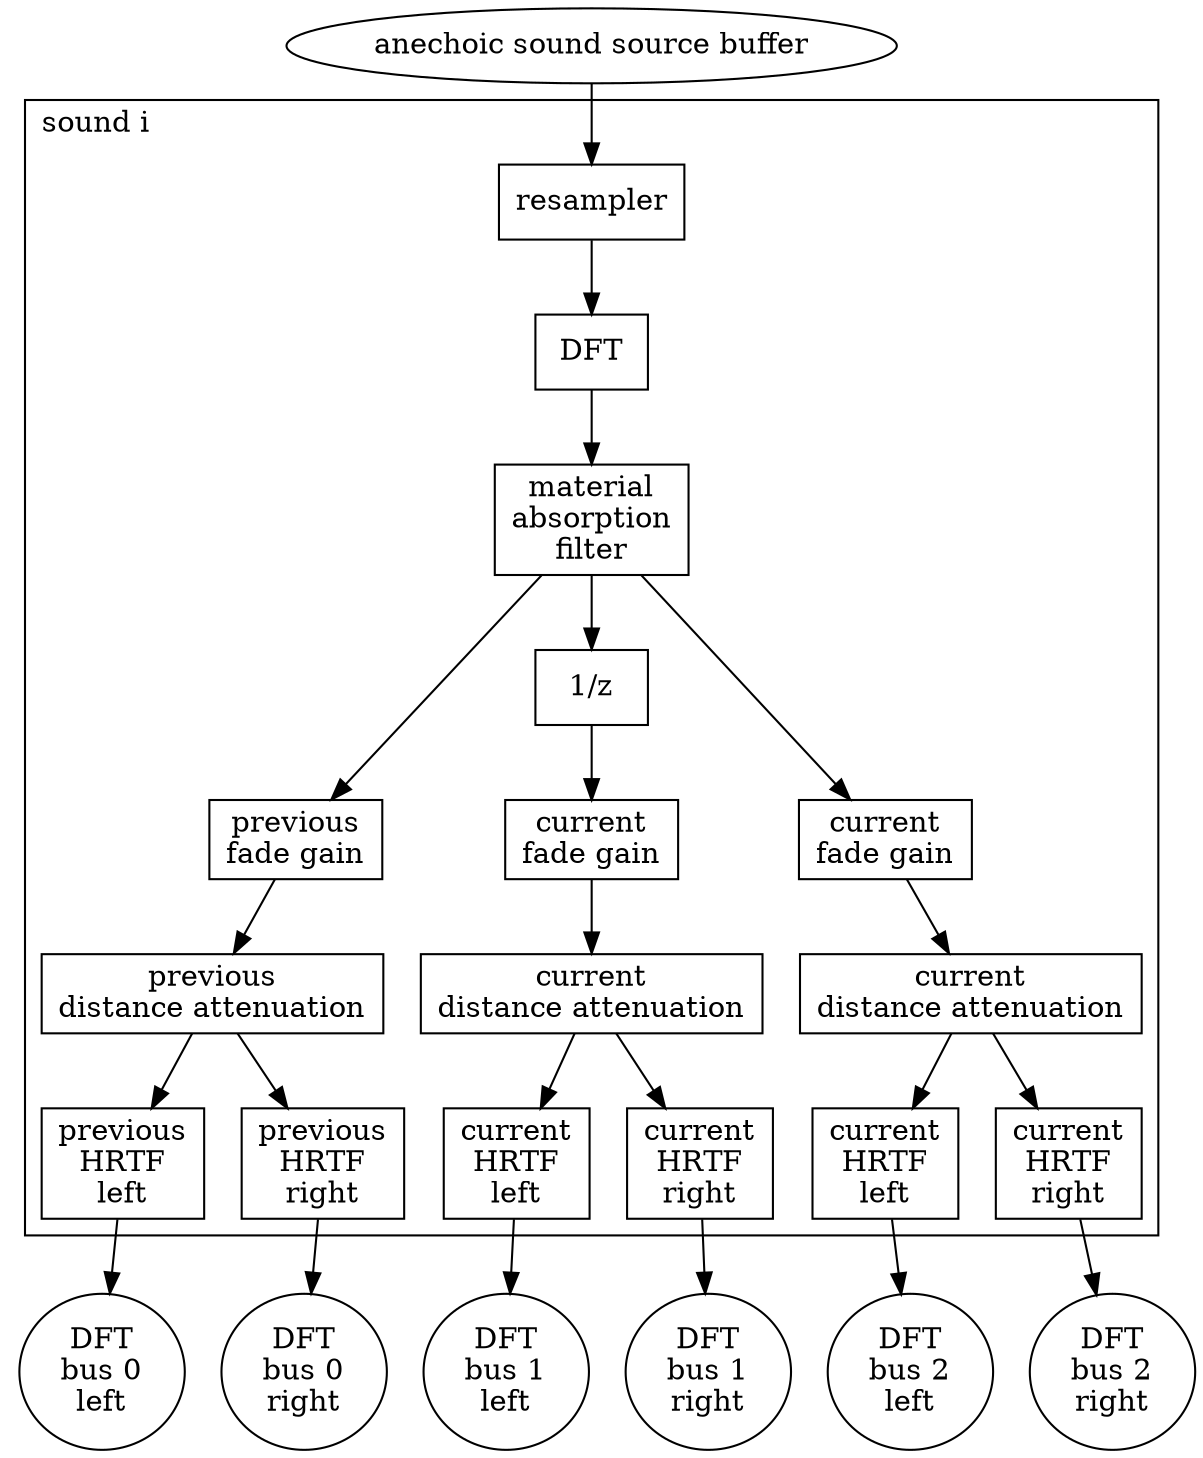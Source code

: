 digraph {
	buffer [label="anechoic sound source buffer"]
	resampler [shape=box]
	DFT [shape=box]
	material_filter [label="material\nabsorption\nfilter",shape=box]

	z1 [label="1/z",shape=box]

	fade0 [label="previous\nfade gain",shape=box]
	fade1 [label="current\nfade gain",shape=box]
	fade2 [label="current\nfade gain",shape=box]

	distance0 [label="previous\ndistance attenuation",shape=box]
	distance1 [label="current\ndistance attenuation",shape=box]
	distance2 [label="current\ndistance attenuation",shape=box]

	hrtf0l [label="previous\nHRTF\nleft",shape=box]
	hrtf0r [label="previous\nHRTF\nright",shape=box]
	hrtf1l [label="current\nHRTF\nleft",shape=box]
	hrtf1r [label="current\nHRTF\nright",shape=box]
	hrtf2l [label="current\nHRTF\nleft",shape=box]
	hrtf2r [label="current\nHRTF\nright",shape=box]

	bus0l [label="DFT\nbus 0\nleft"]
	bus0r [label="DFT\nbus 0\nright"]
	bus1l [label="DFT\nbus 1\nleft"]
	bus1r [label="DFT\nbus 1\nright"]
	bus2l [label="DFT\nbus 2\nleft"]
	bus2r [label="DFT\nbus 2\nright"]

	buffer -> resampler

	subgraph cluster {
		label="sound i"
		labeljust=left

		resampler -> DFT
		DFT -> material_filter

		material_filter -> fade0
		material_filter -> z1
		material_filter -> fade2

		z1 -> fade1

		fade0 -> distance0
		fade1 -> distance1
		fade2 -> distance2

		{ rank = same; fade0; fade1; fade2 }

		distance0 -> hrtf0l
		distance0 -> hrtf0r
		distance1 -> hrtf1l
		distance1 -> hrtf1r
		distance2 -> hrtf2l
		distance2 -> hrtf2r

		{ rank = same; distance0; distance1; distance2 }
	}

	hrtf0l -> bus0l
	hrtf0r -> bus0r
	hrtf1l -> bus1l
	hrtf1r -> bus1r
	hrtf2l -> bus2l
	hrtf2r -> bus2r
}
